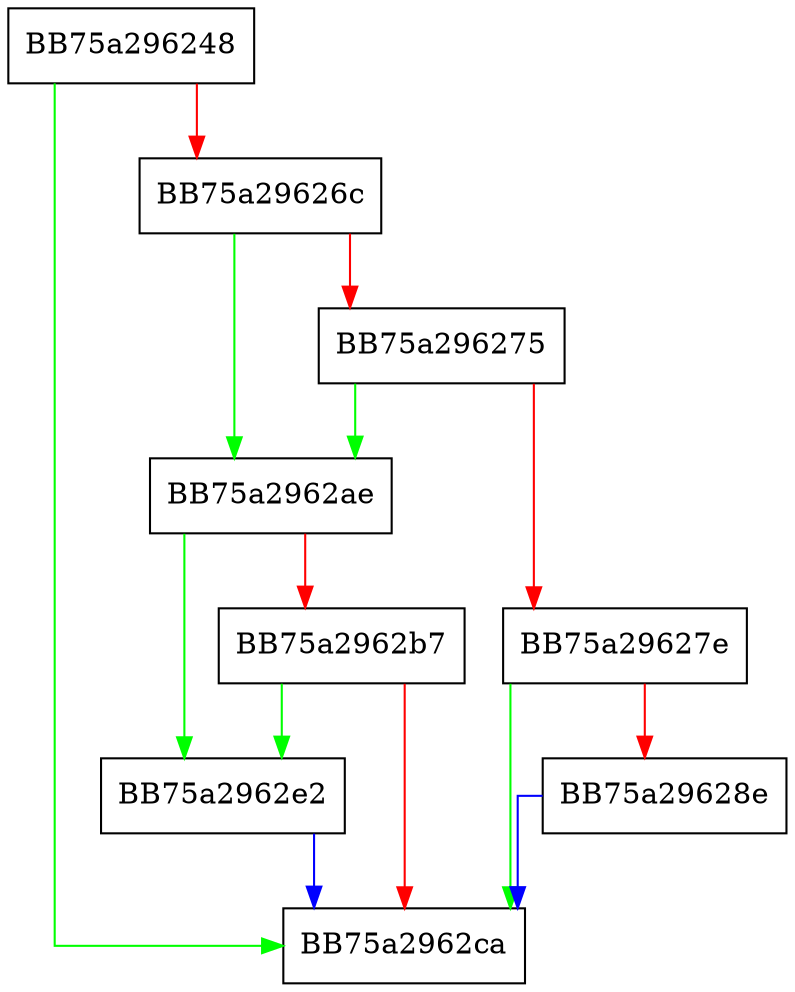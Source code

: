 digraph dbReallocFinish {
  node [shape="box"];
  graph [splines=ortho];
  BB75a296248 -> BB75a2962ca [color="green"];
  BB75a296248 -> BB75a29626c [color="red"];
  BB75a29626c -> BB75a2962ae [color="green"];
  BB75a29626c -> BB75a296275 [color="red"];
  BB75a296275 -> BB75a2962ae [color="green"];
  BB75a296275 -> BB75a29627e [color="red"];
  BB75a29627e -> BB75a2962ca [color="green"];
  BB75a29627e -> BB75a29628e [color="red"];
  BB75a29628e -> BB75a2962ca [color="blue"];
  BB75a2962ae -> BB75a2962e2 [color="green"];
  BB75a2962ae -> BB75a2962b7 [color="red"];
  BB75a2962b7 -> BB75a2962e2 [color="green"];
  BB75a2962b7 -> BB75a2962ca [color="red"];
  BB75a2962e2 -> BB75a2962ca [color="blue"];
}
